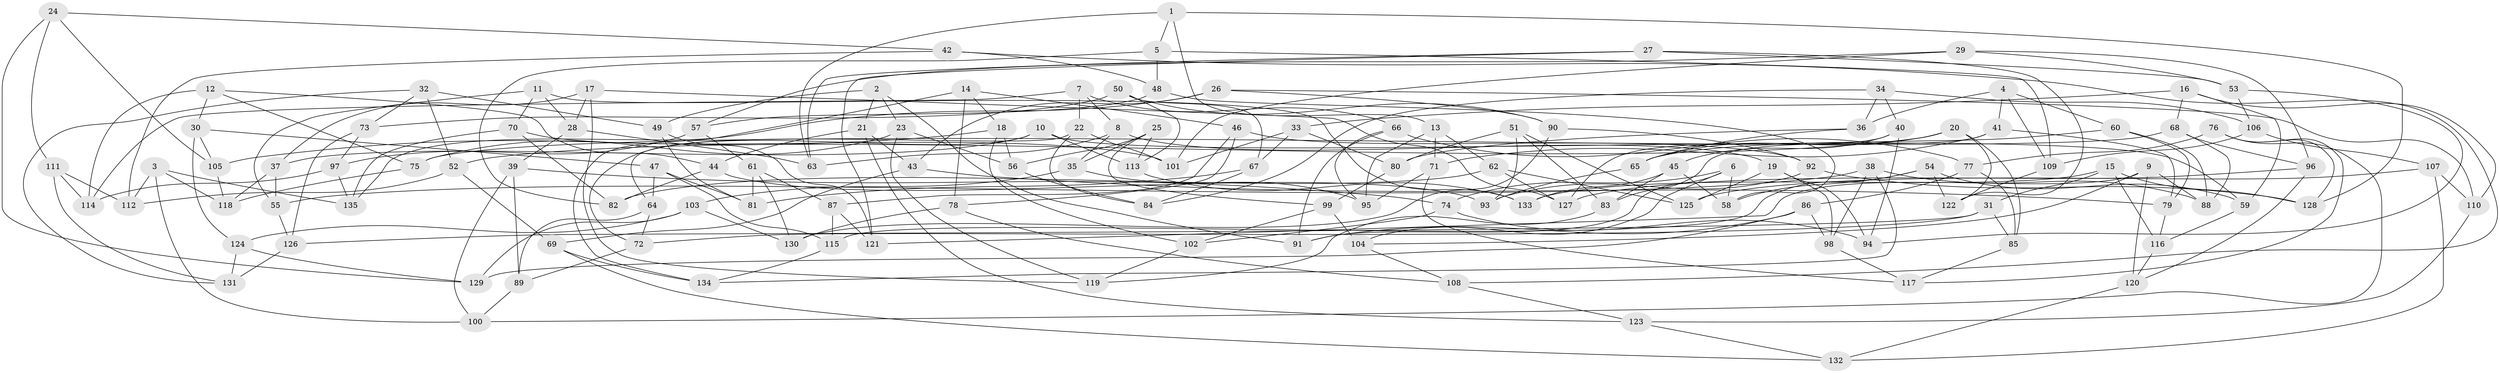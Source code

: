 // Generated by graph-tools (version 1.1) at 2025/59/03/09/25 04:59:26]
// undirected, 135 vertices, 270 edges
graph export_dot {
graph [start="1"]
  node [color=gray90,style=filled];
  1;
  2;
  3;
  4;
  5;
  6;
  7;
  8;
  9;
  10;
  11;
  12;
  13;
  14;
  15;
  16;
  17;
  18;
  19;
  20;
  21;
  22;
  23;
  24;
  25;
  26;
  27;
  28;
  29;
  30;
  31;
  32;
  33;
  34;
  35;
  36;
  37;
  38;
  39;
  40;
  41;
  42;
  43;
  44;
  45;
  46;
  47;
  48;
  49;
  50;
  51;
  52;
  53;
  54;
  55;
  56;
  57;
  58;
  59;
  60;
  61;
  62;
  63;
  64;
  65;
  66;
  67;
  68;
  69;
  70;
  71;
  72;
  73;
  74;
  75;
  76;
  77;
  78;
  79;
  80;
  81;
  82;
  83;
  84;
  85;
  86;
  87;
  88;
  89;
  90;
  91;
  92;
  93;
  94;
  95;
  96;
  97;
  98;
  99;
  100;
  101;
  102;
  103;
  104;
  105;
  106;
  107;
  108;
  109;
  110;
  111;
  112;
  113;
  114;
  115;
  116;
  117;
  118;
  119;
  120;
  121;
  122;
  123;
  124;
  125;
  126;
  127;
  128;
  129;
  130;
  131;
  132;
  133;
  134;
  135;
  1 -- 5;
  1 -- 63;
  1 -- 128;
  1 -- 13;
  2 -- 49;
  2 -- 91;
  2 -- 23;
  2 -- 21;
  3 -- 112;
  3 -- 100;
  3 -- 135;
  3 -- 118;
  4 -- 109;
  4 -- 36;
  4 -- 41;
  4 -- 60;
  5 -- 82;
  5 -- 48;
  5 -- 109;
  6 -- 91;
  6 -- 58;
  6 -- 74;
  6 -- 104;
  7 -- 8;
  7 -- 22;
  7 -- 114;
  7 -- 66;
  8 -- 19;
  8 -- 35;
  8 -- 63;
  9 -- 88;
  9 -- 121;
  9 -- 120;
  9 -- 104;
  10 -- 72;
  10 -- 37;
  10 -- 113;
  10 -- 59;
  11 -- 133;
  11 -- 70;
  11 -- 28;
  11 -- 55;
  12 -- 114;
  12 -- 44;
  12 -- 75;
  12 -- 30;
  13 -- 71;
  13 -- 95;
  13 -- 62;
  14 -- 18;
  14 -- 46;
  14 -- 78;
  14 -- 134;
  15 -- 133;
  15 -- 31;
  15 -- 116;
  15 -- 128;
  16 -- 68;
  16 -- 33;
  16 -- 110;
  16 -- 59;
  17 -- 127;
  17 -- 28;
  17 -- 37;
  17 -- 119;
  18 -- 102;
  18 -- 56;
  18 -- 105;
  19 -- 98;
  19 -- 94;
  19 -- 125;
  20 -- 65;
  20 -- 122;
  20 -- 52;
  20 -- 85;
  21 -- 123;
  21 -- 44;
  21 -- 43;
  22 -- 101;
  22 -- 84;
  22 -- 64;
  23 -- 75;
  23 -- 56;
  23 -- 119;
  24 -- 105;
  24 -- 111;
  24 -- 42;
  24 -- 129;
  25 -- 113;
  25 -- 35;
  25 -- 99;
  25 -- 56;
  26 -- 135;
  26 -- 110;
  26 -- 43;
  26 -- 90;
  27 -- 63;
  27 -- 53;
  27 -- 121;
  27 -- 122;
  28 -- 63;
  28 -- 39;
  29 -- 101;
  29 -- 53;
  29 -- 96;
  29 -- 57;
  30 -- 105;
  30 -- 124;
  30 -- 47;
  31 -- 72;
  31 -- 85;
  31 -- 126;
  32 -- 52;
  32 -- 49;
  32 -- 131;
  32 -- 73;
  33 -- 101;
  33 -- 80;
  33 -- 67;
  34 -- 84;
  34 -- 106;
  34 -- 40;
  34 -- 36;
  35 -- 103;
  35 -- 95;
  36 -- 65;
  36 -- 80;
  37 -- 55;
  37 -- 118;
  38 -- 98;
  38 -- 88;
  38 -- 134;
  38 -- 55;
  39 -- 74;
  39 -- 100;
  39 -- 89;
  40 -- 127;
  40 -- 45;
  40 -- 94;
  41 -- 71;
  41 -- 83;
  41 -- 79;
  42 -- 108;
  42 -- 48;
  42 -- 112;
  43 -- 69;
  43 -- 79;
  44 -- 93;
  44 -- 82;
  45 -- 83;
  45 -- 133;
  45 -- 58;
  46 -- 92;
  46 -- 87;
  46 -- 78;
  47 -- 64;
  47 -- 115;
  47 -- 81;
  48 -- 58;
  48 -- 57;
  49 -- 81;
  49 -- 121;
  50 -- 113;
  50 -- 73;
  50 -- 67;
  50 -- 90;
  51 -- 83;
  51 -- 80;
  51 -- 93;
  51 -- 125;
  52 -- 112;
  52 -- 69;
  53 -- 94;
  53 -- 106;
  54 -- 59;
  54 -- 122;
  54 -- 115;
  54 -- 58;
  55 -- 126;
  56 -- 84;
  57 -- 61;
  57 -- 97;
  59 -- 116;
  60 -- 65;
  60 -- 88;
  60 -- 79;
  61 -- 87;
  61 -- 81;
  61 -- 130;
  62 -- 82;
  62 -- 127;
  62 -- 125;
  64 -- 72;
  64 -- 89;
  65 -- 93;
  66 -- 95;
  66 -- 91;
  66 -- 77;
  67 -- 81;
  67 -- 84;
  68 -- 96;
  68 -- 88;
  68 -- 75;
  69 -- 132;
  69 -- 134;
  70 -- 82;
  70 -- 135;
  70 -- 101;
  71 -- 95;
  71 -- 117;
  72 -- 89;
  73 -- 97;
  73 -- 126;
  74 -- 94;
  74 -- 102;
  75 -- 118;
  76 -- 77;
  76 -- 100;
  76 -- 117;
  76 -- 128;
  77 -- 85;
  77 -- 86;
  78 -- 108;
  78 -- 130;
  79 -- 116;
  80 -- 99;
  83 -- 119;
  85 -- 117;
  86 -- 98;
  86 -- 129;
  86 -- 91;
  87 -- 115;
  87 -- 121;
  89 -- 100;
  90 -- 130;
  90 -- 92;
  92 -- 128;
  92 -- 93;
  96 -- 120;
  96 -- 127;
  97 -- 114;
  97 -- 135;
  98 -- 117;
  99 -- 104;
  99 -- 102;
  102 -- 119;
  103 -- 124;
  103 -- 130;
  103 -- 129;
  104 -- 108;
  105 -- 118;
  106 -- 107;
  106 -- 109;
  107 -- 110;
  107 -- 132;
  107 -- 125;
  108 -- 123;
  109 -- 122;
  110 -- 123;
  111 -- 131;
  111 -- 114;
  111 -- 112;
  113 -- 133;
  115 -- 134;
  116 -- 120;
  120 -- 132;
  123 -- 132;
  124 -- 131;
  124 -- 129;
  126 -- 131;
}
